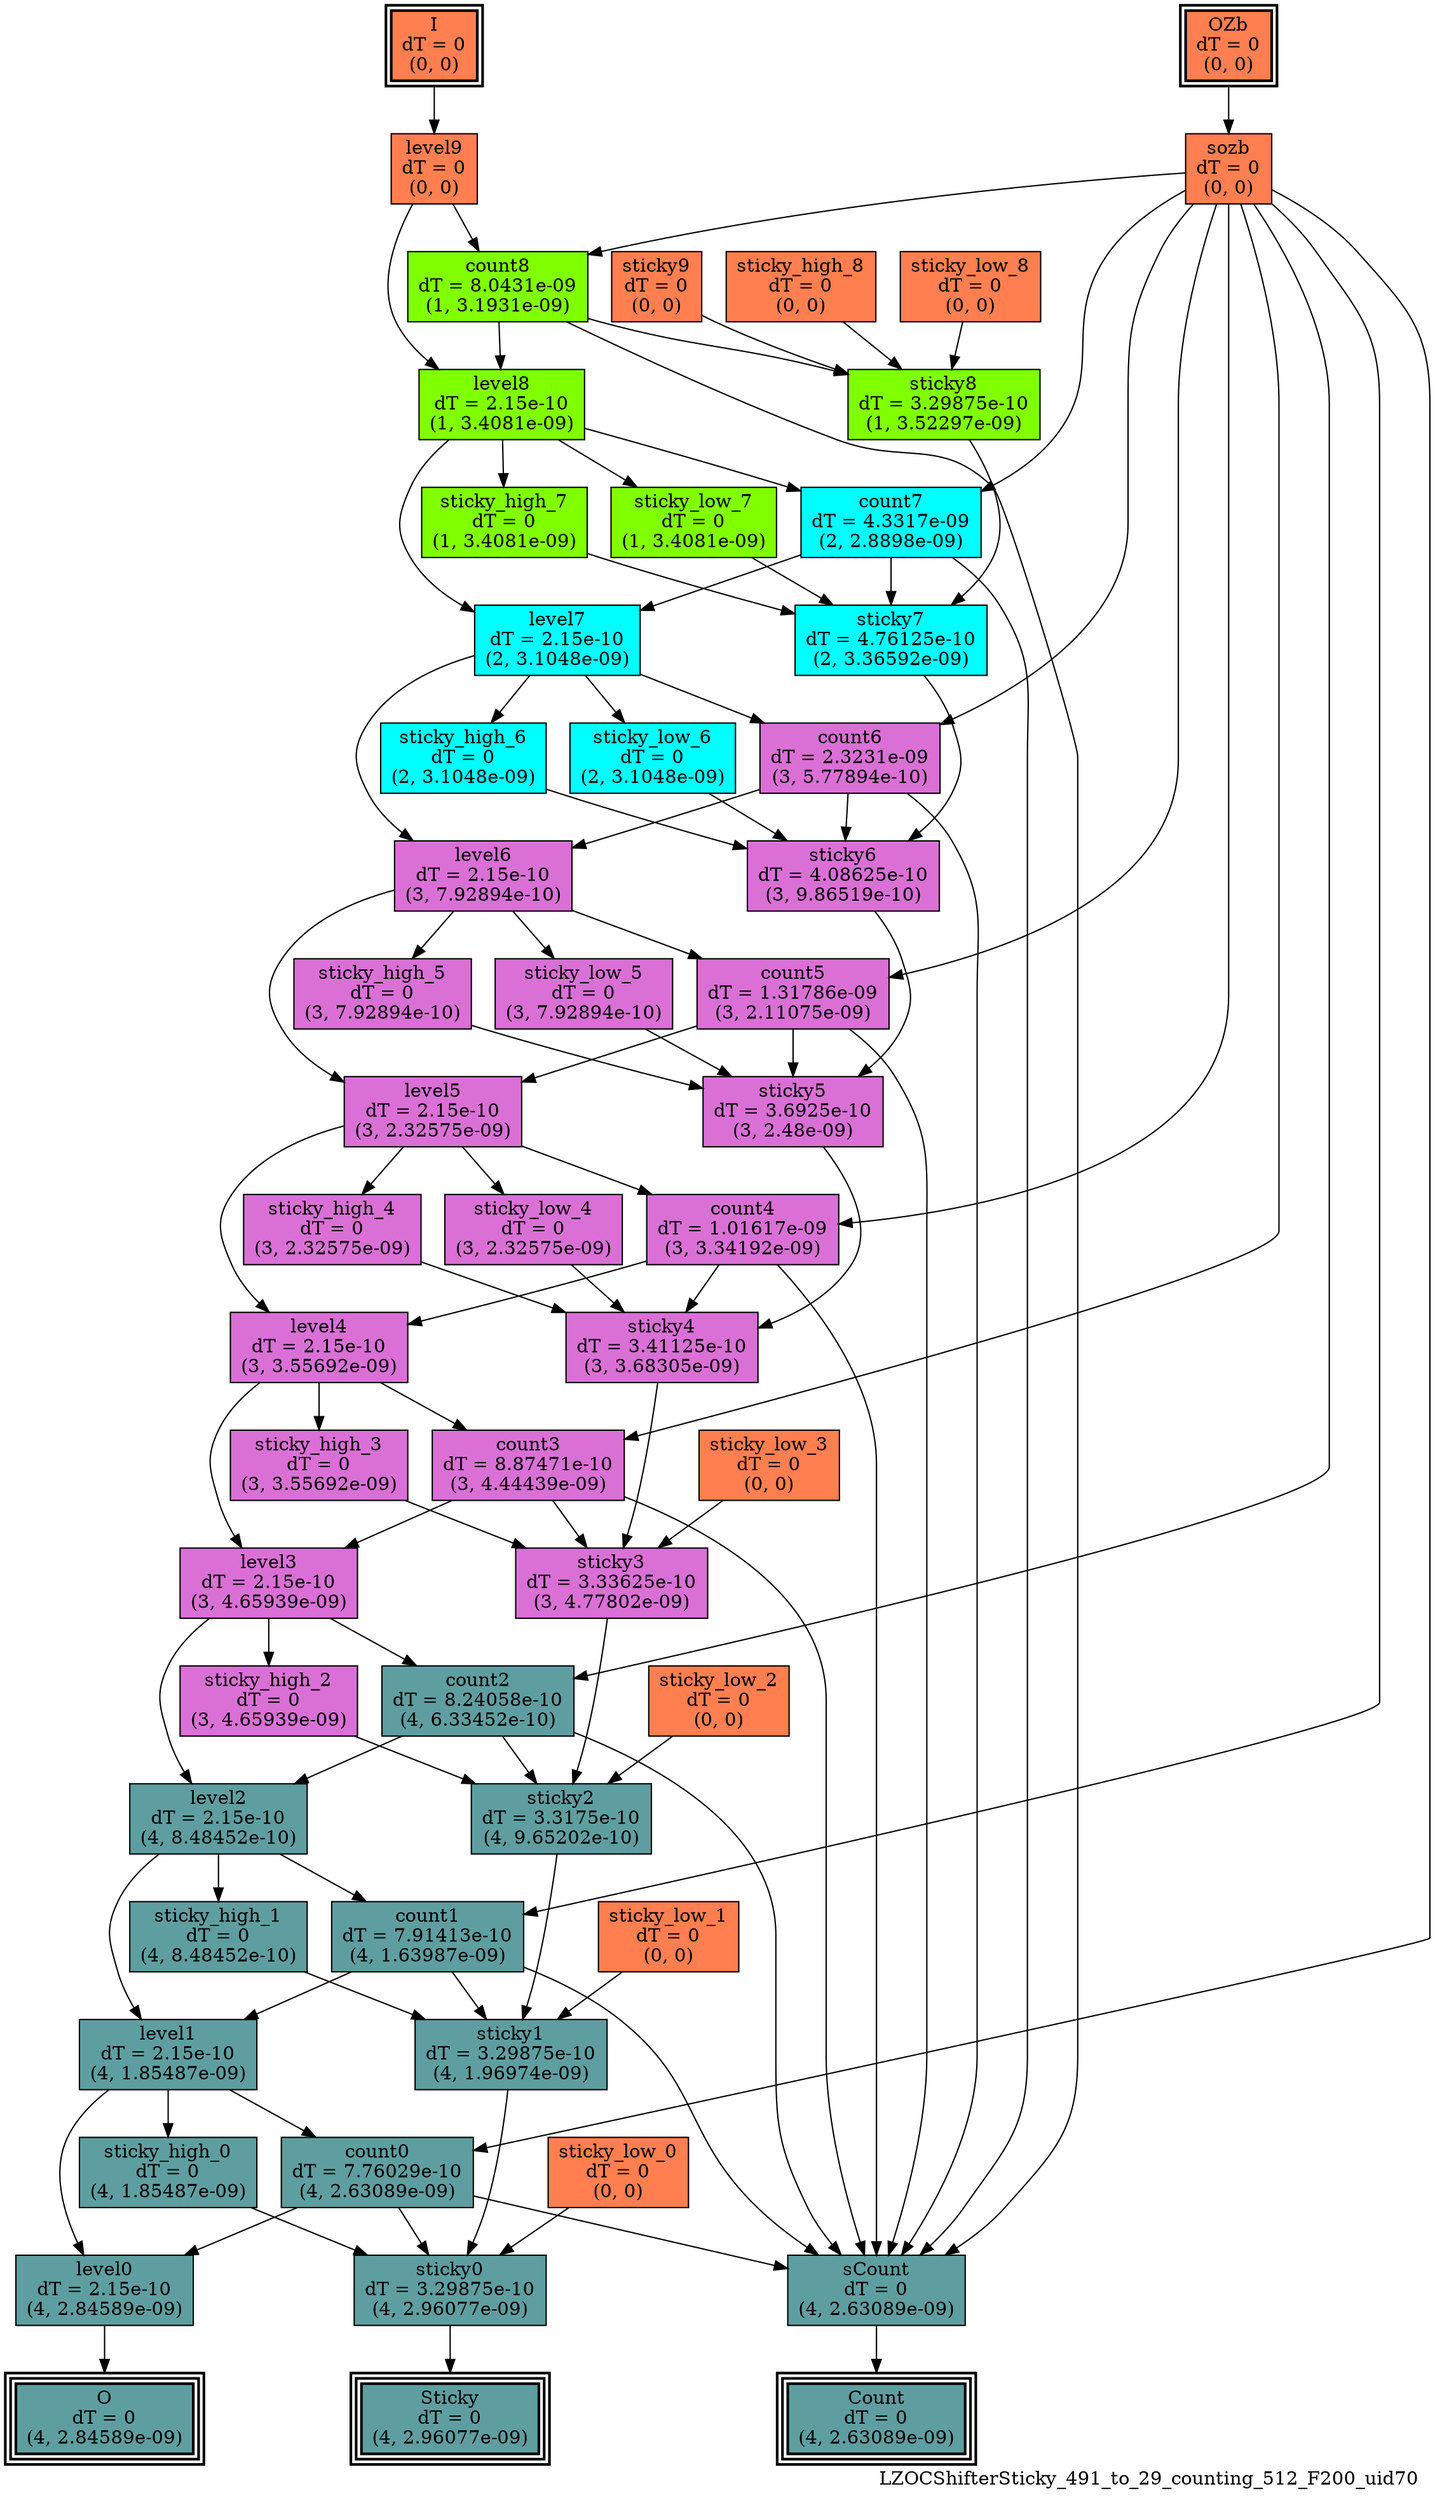 digraph LZOCShifterSticky_491_to_29_counting_512_F200_uid70
{
	//graph drawing options
	label=LZOCShifterSticky_491_to_29_counting_512_F200_uid70;
	labelloc=bottom;
	labeljust=right;
	ratio=auto;
	nodesep=0.25;
	ranksep=0.5;

	//input/output signals of operator LZOCShifterSticky_491_to_29_counting_512_F200_uid70
	I__LZOCShifterSticky_491_to_29_counting_512_F200_uid70 [ label="I\ndT = 0\n(0, 0)", shape=box, color=black, style="bold, filled", fillcolor=coral, peripheries=2 ];
	OZb__LZOCShifterSticky_491_to_29_counting_512_F200_uid70 [ label="OZb\ndT = 0\n(0, 0)", shape=box, color=black, style="bold, filled", fillcolor=coral, peripheries=2 ];
	Count__LZOCShifterSticky_491_to_29_counting_512_F200_uid70 [ label="Count\ndT = 0\n(4, 2.63089e-09)", shape=box, color=black, style="bold, filled", fillcolor=cadetblue, peripheries=3 ];
	O__LZOCShifterSticky_491_to_29_counting_512_F200_uid70 [ label="O\ndT = 0\n(4, 2.84589e-09)", shape=box, color=black, style="bold, filled", fillcolor=cadetblue, peripheries=3 ];
	Sticky__LZOCShifterSticky_491_to_29_counting_512_F200_uid70 [ label="Sticky\ndT = 0\n(4, 2.96077e-09)", shape=box, color=black, style="bold, filled", fillcolor=cadetblue, peripheries=3 ];
	{rank=same I__LZOCShifterSticky_491_to_29_counting_512_F200_uid70, OZb__LZOCShifterSticky_491_to_29_counting_512_F200_uid70};
	{rank=same Count__LZOCShifterSticky_491_to_29_counting_512_F200_uid70, O__LZOCShifterSticky_491_to_29_counting_512_F200_uid70, Sticky__LZOCShifterSticky_491_to_29_counting_512_F200_uid70};
	//internal signals of operator LZOCShifterSticky_491_to_29_counting_512_F200_uid70
	level9__LZOCShifterSticky_491_to_29_counting_512_F200_uid70 [ label="level9\ndT = 0\n(0, 0)", shape=box, color=black, style=filled, fillcolor=coral, peripheries=1 ];
	sozb__LZOCShifterSticky_491_to_29_counting_512_F200_uid70 [ label="sozb\ndT = 0\n(0, 0)", shape=box, color=black, style=filled, fillcolor=coral, peripheries=1 ];
	sticky9__LZOCShifterSticky_491_to_29_counting_512_F200_uid70 [ label="sticky9\ndT = 0\n(0, 0)", shape=box, color=black, style=filled, fillcolor=coral, peripheries=1 ];
	count8__LZOCShifterSticky_491_to_29_counting_512_F200_uid70 [ label="count8\ndT = 8.0431e-09\n(1, 3.1931e-09)", shape=box, color=black, style=filled, fillcolor=chartreuse, peripheries=1 ];
	level8__LZOCShifterSticky_491_to_29_counting_512_F200_uid70 [ label="level8\ndT = 2.15e-10\n(1, 3.4081e-09)", shape=box, color=black, style=filled, fillcolor=chartreuse, peripheries=1 ];
	sticky_high_8__LZOCShifterSticky_491_to_29_counting_512_F200_uid70 [ label="sticky_high_8\ndT = 0\n(0, 0)", shape=box, color=black, style=filled, fillcolor=coral, peripheries=1 ];
	sticky_low_8__LZOCShifterSticky_491_to_29_counting_512_F200_uid70 [ label="sticky_low_8\ndT = 0\n(0, 0)", shape=box, color=black, style=filled, fillcolor=coral, peripheries=1 ];
	sticky8__LZOCShifterSticky_491_to_29_counting_512_F200_uid70 [ label="sticky8\ndT = 3.29875e-10\n(1, 3.52297e-09)", shape=box, color=black, style=filled, fillcolor=chartreuse, peripheries=1 ];
	count7__LZOCShifterSticky_491_to_29_counting_512_F200_uid70 [ label="count7\ndT = 4.3317e-09\n(2, 2.8898e-09)", shape=box, color=black, style=filled, fillcolor=cyan, peripheries=1 ];
	level7__LZOCShifterSticky_491_to_29_counting_512_F200_uid70 [ label="level7\ndT = 2.15e-10\n(2, 3.1048e-09)", shape=box, color=black, style=filled, fillcolor=cyan, peripheries=1 ];
	sticky_high_7__LZOCShifterSticky_491_to_29_counting_512_F200_uid70 [ label="sticky_high_7\ndT = 0\n(1, 3.4081e-09)", shape=box, color=black, style=filled, fillcolor=chartreuse, peripheries=1 ];
	sticky_low_7__LZOCShifterSticky_491_to_29_counting_512_F200_uid70 [ label="sticky_low_7\ndT = 0\n(1, 3.4081e-09)", shape=box, color=black, style=filled, fillcolor=chartreuse, peripheries=1 ];
	sticky7__LZOCShifterSticky_491_to_29_counting_512_F200_uid70 [ label="sticky7\ndT = 4.76125e-10\n(2, 3.36592e-09)", shape=box, color=black, style=filled, fillcolor=cyan, peripheries=1 ];
	count6__LZOCShifterSticky_491_to_29_counting_512_F200_uid70 [ label="count6\ndT = 2.3231e-09\n(3, 5.77894e-10)", shape=box, color=black, style=filled, fillcolor=orchid, peripheries=1 ];
	level6__LZOCShifterSticky_491_to_29_counting_512_F200_uid70 [ label="level6\ndT = 2.15e-10\n(3, 7.92894e-10)", shape=box, color=black, style=filled, fillcolor=orchid, peripheries=1 ];
	sticky_high_6__LZOCShifterSticky_491_to_29_counting_512_F200_uid70 [ label="sticky_high_6\ndT = 0\n(2, 3.1048e-09)", shape=box, color=black, style=filled, fillcolor=cyan, peripheries=1 ];
	sticky_low_6__LZOCShifterSticky_491_to_29_counting_512_F200_uid70 [ label="sticky_low_6\ndT = 0\n(2, 3.1048e-09)", shape=box, color=black, style=filled, fillcolor=cyan, peripheries=1 ];
	sticky6__LZOCShifterSticky_491_to_29_counting_512_F200_uid70 [ label="sticky6\ndT = 4.08625e-10\n(3, 9.86519e-10)", shape=box, color=black, style=filled, fillcolor=orchid, peripheries=1 ];
	count5__LZOCShifterSticky_491_to_29_counting_512_F200_uid70 [ label="count5\ndT = 1.31786e-09\n(3, 2.11075e-09)", shape=box, color=black, style=filled, fillcolor=orchid, peripheries=1 ];
	level5__LZOCShifterSticky_491_to_29_counting_512_F200_uid70 [ label="level5\ndT = 2.15e-10\n(3, 2.32575e-09)", shape=box, color=black, style=filled, fillcolor=orchid, peripheries=1 ];
	sticky_high_5__LZOCShifterSticky_491_to_29_counting_512_F200_uid70 [ label="sticky_high_5\ndT = 0\n(3, 7.92894e-10)", shape=box, color=black, style=filled, fillcolor=orchid, peripheries=1 ];
	sticky_low_5__LZOCShifterSticky_491_to_29_counting_512_F200_uid70 [ label="sticky_low_5\ndT = 0\n(3, 7.92894e-10)", shape=box, color=black, style=filled, fillcolor=orchid, peripheries=1 ];
	sticky5__LZOCShifterSticky_491_to_29_counting_512_F200_uid70 [ label="sticky5\ndT = 3.6925e-10\n(3, 2.48e-09)", shape=box, color=black, style=filled, fillcolor=orchid, peripheries=1 ];
	count4__LZOCShifterSticky_491_to_29_counting_512_F200_uid70 [ label="count4\ndT = 1.01617e-09\n(3, 3.34192e-09)", shape=box, color=black, style=filled, fillcolor=orchid, peripheries=1 ];
	level4__LZOCShifterSticky_491_to_29_counting_512_F200_uid70 [ label="level4\ndT = 2.15e-10\n(3, 3.55692e-09)", shape=box, color=black, style=filled, fillcolor=orchid, peripheries=1 ];
	sticky_high_4__LZOCShifterSticky_491_to_29_counting_512_F200_uid70 [ label="sticky_high_4\ndT = 0\n(3, 2.32575e-09)", shape=box, color=black, style=filled, fillcolor=orchid, peripheries=1 ];
	sticky_low_4__LZOCShifterSticky_491_to_29_counting_512_F200_uid70 [ label="sticky_low_4\ndT = 0\n(3, 2.32575e-09)", shape=box, color=black, style=filled, fillcolor=orchid, peripheries=1 ];
	sticky4__LZOCShifterSticky_491_to_29_counting_512_F200_uid70 [ label="sticky4\ndT = 3.41125e-10\n(3, 3.68305e-09)", shape=box, color=black, style=filled, fillcolor=orchid, peripheries=1 ];
	count3__LZOCShifterSticky_491_to_29_counting_512_F200_uid70 [ label="count3\ndT = 8.87471e-10\n(3, 4.44439e-09)", shape=box, color=black, style=filled, fillcolor=orchid, peripheries=1 ];
	level3__LZOCShifterSticky_491_to_29_counting_512_F200_uid70 [ label="level3\ndT = 2.15e-10\n(3, 4.65939e-09)", shape=box, color=black, style=filled, fillcolor=orchid, peripheries=1 ];
	sticky_high_3__LZOCShifterSticky_491_to_29_counting_512_F200_uid70 [ label="sticky_high_3\ndT = 0\n(3, 3.55692e-09)", shape=box, color=black, style=filled, fillcolor=orchid, peripheries=1 ];
	sticky_low_3__LZOCShifterSticky_491_to_29_counting_512_F200_uid70 [ label="sticky_low_3\ndT = 0\n(0, 0)", shape=box, color=black, style=filled, fillcolor=coral, peripheries=1 ];
	sticky3__LZOCShifterSticky_491_to_29_counting_512_F200_uid70 [ label="sticky3\ndT = 3.33625e-10\n(3, 4.77802e-09)", shape=box, color=black, style=filled, fillcolor=orchid, peripheries=1 ];
	count2__LZOCShifterSticky_491_to_29_counting_512_F200_uid70 [ label="count2\ndT = 8.24058e-10\n(4, 6.33452e-10)", shape=box, color=black, style=filled, fillcolor=cadetblue, peripheries=1 ];
	level2__LZOCShifterSticky_491_to_29_counting_512_F200_uid70 [ label="level2\ndT = 2.15e-10\n(4, 8.48452e-10)", shape=box, color=black, style=filled, fillcolor=cadetblue, peripheries=1 ];
	sticky_high_2__LZOCShifterSticky_491_to_29_counting_512_F200_uid70 [ label="sticky_high_2\ndT = 0\n(3, 4.65939e-09)", shape=box, color=black, style=filled, fillcolor=orchid, peripheries=1 ];
	sticky_low_2__LZOCShifterSticky_491_to_29_counting_512_F200_uid70 [ label="sticky_low_2\ndT = 0\n(0, 0)", shape=box, color=black, style=filled, fillcolor=coral, peripheries=1 ];
	sticky2__LZOCShifterSticky_491_to_29_counting_512_F200_uid70 [ label="sticky2\ndT = 3.3175e-10\n(4, 9.65202e-10)", shape=box, color=black, style=filled, fillcolor=cadetblue, peripheries=1 ];
	count1__LZOCShifterSticky_491_to_29_counting_512_F200_uid70 [ label="count1\ndT = 7.91413e-10\n(4, 1.63987e-09)", shape=box, color=black, style=filled, fillcolor=cadetblue, peripheries=1 ];
	level1__LZOCShifterSticky_491_to_29_counting_512_F200_uid70 [ label="level1\ndT = 2.15e-10\n(4, 1.85487e-09)", shape=box, color=black, style=filled, fillcolor=cadetblue, peripheries=1 ];
	sticky_high_1__LZOCShifterSticky_491_to_29_counting_512_F200_uid70 [ label="sticky_high_1\ndT = 0\n(4, 8.48452e-10)", shape=box, color=black, style=filled, fillcolor=cadetblue, peripheries=1 ];
	sticky_low_1__LZOCShifterSticky_491_to_29_counting_512_F200_uid70 [ label="sticky_low_1\ndT = 0\n(0, 0)", shape=box, color=black, style=filled, fillcolor=coral, peripheries=1 ];
	sticky1__LZOCShifterSticky_491_to_29_counting_512_F200_uid70 [ label="sticky1\ndT = 3.29875e-10\n(4, 1.96974e-09)", shape=box, color=black, style=filled, fillcolor=cadetblue, peripheries=1 ];
	count0__LZOCShifterSticky_491_to_29_counting_512_F200_uid70 [ label="count0\ndT = 7.76029e-10\n(4, 2.63089e-09)", shape=box, color=black, style=filled, fillcolor=cadetblue, peripheries=1 ];
	level0__LZOCShifterSticky_491_to_29_counting_512_F200_uid70 [ label="level0\ndT = 2.15e-10\n(4, 2.84589e-09)", shape=box, color=black, style=filled, fillcolor=cadetblue, peripheries=1 ];
	sticky_high_0__LZOCShifterSticky_491_to_29_counting_512_F200_uid70 [ label="sticky_high_0\ndT = 0\n(4, 1.85487e-09)", shape=box, color=black, style=filled, fillcolor=cadetblue, peripheries=1 ];
	sticky_low_0__LZOCShifterSticky_491_to_29_counting_512_F200_uid70 [ label="sticky_low_0\ndT = 0\n(0, 0)", shape=box, color=black, style=filled, fillcolor=coral, peripheries=1 ];
	sticky0__LZOCShifterSticky_491_to_29_counting_512_F200_uid70 [ label="sticky0\ndT = 3.29875e-10\n(4, 2.96077e-09)", shape=box, color=black, style=filled, fillcolor=cadetblue, peripheries=1 ];
	sCount__LZOCShifterSticky_491_to_29_counting_512_F200_uid70 [ label="sCount\ndT = 0\n(4, 2.63089e-09)", shape=box, color=black, style=filled, fillcolor=cadetblue, peripheries=1 ];

	//subcomponents of operator LZOCShifterSticky_491_to_29_counting_512_F200_uid70

	//input and internal signal connections of operator LZOCShifterSticky_491_to_29_counting_512_F200_uid70
	I__LZOCShifterSticky_491_to_29_counting_512_F200_uid70 -> level9__LZOCShifterSticky_491_to_29_counting_512_F200_uid70 [ arrowhead=normal, arrowsize=1.0, arrowtail=normal, color=black, dir=forward  ];
	OZb__LZOCShifterSticky_491_to_29_counting_512_F200_uid70 -> sozb__LZOCShifterSticky_491_to_29_counting_512_F200_uid70 [ arrowhead=normal, arrowsize=1.0, arrowtail=normal, color=black, dir=forward  ];
	level9__LZOCShifterSticky_491_to_29_counting_512_F200_uid70 -> count8__LZOCShifterSticky_491_to_29_counting_512_F200_uid70 [ arrowhead=normal, arrowsize=1.0, arrowtail=normal, color=black, dir=forward  ];
	level9__LZOCShifterSticky_491_to_29_counting_512_F200_uid70 -> level8__LZOCShifterSticky_491_to_29_counting_512_F200_uid70 [ arrowhead=normal, arrowsize=1.0, arrowtail=normal, color=black, dir=forward  ];
	sozb__LZOCShifterSticky_491_to_29_counting_512_F200_uid70 -> count8__LZOCShifterSticky_491_to_29_counting_512_F200_uid70 [ arrowhead=normal, arrowsize=1.0, arrowtail=normal, color=black, dir=forward  ];
	sozb__LZOCShifterSticky_491_to_29_counting_512_F200_uid70 -> count7__LZOCShifterSticky_491_to_29_counting_512_F200_uid70 [ arrowhead=normal, arrowsize=1.0, arrowtail=normal, color=black, dir=forward  ];
	sozb__LZOCShifterSticky_491_to_29_counting_512_F200_uid70 -> count6__LZOCShifterSticky_491_to_29_counting_512_F200_uid70 [ arrowhead=normal, arrowsize=1.0, arrowtail=normal, color=black, dir=forward  ];
	sozb__LZOCShifterSticky_491_to_29_counting_512_F200_uid70 -> count5__LZOCShifterSticky_491_to_29_counting_512_F200_uid70 [ arrowhead=normal, arrowsize=1.0, arrowtail=normal, color=black, dir=forward  ];
	sozb__LZOCShifterSticky_491_to_29_counting_512_F200_uid70 -> count4__LZOCShifterSticky_491_to_29_counting_512_F200_uid70 [ arrowhead=normal, arrowsize=1.0, arrowtail=normal, color=black, dir=forward  ];
	sozb__LZOCShifterSticky_491_to_29_counting_512_F200_uid70 -> count3__LZOCShifterSticky_491_to_29_counting_512_F200_uid70 [ arrowhead=normal, arrowsize=1.0, arrowtail=normal, color=black, dir=forward  ];
	sozb__LZOCShifterSticky_491_to_29_counting_512_F200_uid70 -> count2__LZOCShifterSticky_491_to_29_counting_512_F200_uid70 [ arrowhead=normal, arrowsize=1.0, arrowtail=normal, color=black, dir=forward  ];
	sozb__LZOCShifterSticky_491_to_29_counting_512_F200_uid70 -> count1__LZOCShifterSticky_491_to_29_counting_512_F200_uid70 [ arrowhead=normal, arrowsize=1.0, arrowtail=normal, color=black, dir=forward  ];
	sozb__LZOCShifterSticky_491_to_29_counting_512_F200_uid70 -> count0__LZOCShifterSticky_491_to_29_counting_512_F200_uid70 [ arrowhead=normal, arrowsize=1.0, arrowtail=normal, color=black, dir=forward  ];
	sticky9__LZOCShifterSticky_491_to_29_counting_512_F200_uid70 -> sticky8__LZOCShifterSticky_491_to_29_counting_512_F200_uid70 [ arrowhead=normal, arrowsize=1.0, arrowtail=normal, color=black, dir=forward  ];
	count8__LZOCShifterSticky_491_to_29_counting_512_F200_uid70 -> level8__LZOCShifterSticky_491_to_29_counting_512_F200_uid70 [ arrowhead=normal, arrowsize=1.0, arrowtail=normal, color=black, dir=forward  ];
	count8__LZOCShifterSticky_491_to_29_counting_512_F200_uid70 -> sticky8__LZOCShifterSticky_491_to_29_counting_512_F200_uid70 [ arrowhead=normal, arrowsize=1.0, arrowtail=normal, color=black, dir=forward  ];
	count8__LZOCShifterSticky_491_to_29_counting_512_F200_uid70 -> sCount__LZOCShifterSticky_491_to_29_counting_512_F200_uid70 [ arrowhead=normal, arrowsize=1.0, arrowtail=normal, color=black, dir=forward  ];
	level8__LZOCShifterSticky_491_to_29_counting_512_F200_uid70 -> count7__LZOCShifterSticky_491_to_29_counting_512_F200_uid70 [ arrowhead=normal, arrowsize=1.0, arrowtail=normal, color=black, dir=forward  ];
	level8__LZOCShifterSticky_491_to_29_counting_512_F200_uid70 -> level7__LZOCShifterSticky_491_to_29_counting_512_F200_uid70 [ arrowhead=normal, arrowsize=1.0, arrowtail=normal, color=black, dir=forward  ];
	level8__LZOCShifterSticky_491_to_29_counting_512_F200_uid70 -> sticky_high_7__LZOCShifterSticky_491_to_29_counting_512_F200_uid70 [ arrowhead=normal, arrowsize=1.0, arrowtail=normal, color=black, dir=forward  ];
	level8__LZOCShifterSticky_491_to_29_counting_512_F200_uid70 -> sticky_low_7__LZOCShifterSticky_491_to_29_counting_512_F200_uid70 [ arrowhead=normal, arrowsize=1.0, arrowtail=normal, color=black, dir=forward  ];
	sticky_high_8__LZOCShifterSticky_491_to_29_counting_512_F200_uid70 -> sticky8__LZOCShifterSticky_491_to_29_counting_512_F200_uid70 [ arrowhead=normal, arrowsize=1.0, arrowtail=normal, color=black, dir=forward  ];
	sticky_low_8__LZOCShifterSticky_491_to_29_counting_512_F200_uid70 -> sticky8__LZOCShifterSticky_491_to_29_counting_512_F200_uid70 [ arrowhead=normal, arrowsize=1.0, arrowtail=normal, color=black, dir=forward  ];
	sticky8__LZOCShifterSticky_491_to_29_counting_512_F200_uid70 -> sticky7__LZOCShifterSticky_491_to_29_counting_512_F200_uid70 [ arrowhead=normal, arrowsize=1.0, arrowtail=normal, color=black, dir=forward  ];
	count7__LZOCShifterSticky_491_to_29_counting_512_F200_uid70 -> level7__LZOCShifterSticky_491_to_29_counting_512_F200_uid70 [ arrowhead=normal, arrowsize=1.0, arrowtail=normal, color=black, dir=forward  ];
	count7__LZOCShifterSticky_491_to_29_counting_512_F200_uid70 -> sticky7__LZOCShifterSticky_491_to_29_counting_512_F200_uid70 [ arrowhead=normal, arrowsize=1.0, arrowtail=normal, color=black, dir=forward  ];
	count7__LZOCShifterSticky_491_to_29_counting_512_F200_uid70 -> sCount__LZOCShifterSticky_491_to_29_counting_512_F200_uid70 [ arrowhead=normal, arrowsize=1.0, arrowtail=normal, color=black, dir=forward  ];
	level7__LZOCShifterSticky_491_to_29_counting_512_F200_uid70 -> count6__LZOCShifterSticky_491_to_29_counting_512_F200_uid70 [ arrowhead=normal, arrowsize=1.0, arrowtail=normal, color=black, dir=forward  ];
	level7__LZOCShifterSticky_491_to_29_counting_512_F200_uid70 -> level6__LZOCShifterSticky_491_to_29_counting_512_F200_uid70 [ arrowhead=normal, arrowsize=1.0, arrowtail=normal, color=black, dir=forward  ];
	level7__LZOCShifterSticky_491_to_29_counting_512_F200_uid70 -> sticky_high_6__LZOCShifterSticky_491_to_29_counting_512_F200_uid70 [ arrowhead=normal, arrowsize=1.0, arrowtail=normal, color=black, dir=forward  ];
	level7__LZOCShifterSticky_491_to_29_counting_512_F200_uid70 -> sticky_low_6__LZOCShifterSticky_491_to_29_counting_512_F200_uid70 [ arrowhead=normal, arrowsize=1.0, arrowtail=normal, color=black, dir=forward  ];
	sticky_high_7__LZOCShifterSticky_491_to_29_counting_512_F200_uid70 -> sticky7__LZOCShifterSticky_491_to_29_counting_512_F200_uid70 [ arrowhead=normal, arrowsize=1.0, arrowtail=normal, color=black, dir=forward  ];
	sticky_low_7__LZOCShifterSticky_491_to_29_counting_512_F200_uid70 -> sticky7__LZOCShifterSticky_491_to_29_counting_512_F200_uid70 [ arrowhead=normal, arrowsize=1.0, arrowtail=normal, color=black, dir=forward  ];
	sticky7__LZOCShifterSticky_491_to_29_counting_512_F200_uid70 -> sticky6__LZOCShifterSticky_491_to_29_counting_512_F200_uid70 [ arrowhead=normal, arrowsize=1.0, arrowtail=normal, color=black, dir=forward  ];
	count6__LZOCShifterSticky_491_to_29_counting_512_F200_uid70 -> level6__LZOCShifterSticky_491_to_29_counting_512_F200_uid70 [ arrowhead=normal, arrowsize=1.0, arrowtail=normal, color=black, dir=forward  ];
	count6__LZOCShifterSticky_491_to_29_counting_512_F200_uid70 -> sticky6__LZOCShifterSticky_491_to_29_counting_512_F200_uid70 [ arrowhead=normal, arrowsize=1.0, arrowtail=normal, color=black, dir=forward  ];
	count6__LZOCShifterSticky_491_to_29_counting_512_F200_uid70 -> sCount__LZOCShifterSticky_491_to_29_counting_512_F200_uid70 [ arrowhead=normal, arrowsize=1.0, arrowtail=normal, color=black, dir=forward  ];
	level6__LZOCShifterSticky_491_to_29_counting_512_F200_uid70 -> count5__LZOCShifterSticky_491_to_29_counting_512_F200_uid70 [ arrowhead=normal, arrowsize=1.0, arrowtail=normal, color=black, dir=forward  ];
	level6__LZOCShifterSticky_491_to_29_counting_512_F200_uid70 -> level5__LZOCShifterSticky_491_to_29_counting_512_F200_uid70 [ arrowhead=normal, arrowsize=1.0, arrowtail=normal, color=black, dir=forward  ];
	level6__LZOCShifterSticky_491_to_29_counting_512_F200_uid70 -> sticky_high_5__LZOCShifterSticky_491_to_29_counting_512_F200_uid70 [ arrowhead=normal, arrowsize=1.0, arrowtail=normal, color=black, dir=forward  ];
	level6__LZOCShifterSticky_491_to_29_counting_512_F200_uid70 -> sticky_low_5__LZOCShifterSticky_491_to_29_counting_512_F200_uid70 [ arrowhead=normal, arrowsize=1.0, arrowtail=normal, color=black, dir=forward  ];
	sticky_high_6__LZOCShifterSticky_491_to_29_counting_512_F200_uid70 -> sticky6__LZOCShifterSticky_491_to_29_counting_512_F200_uid70 [ arrowhead=normal, arrowsize=1.0, arrowtail=normal, color=black, dir=forward  ];
	sticky_low_6__LZOCShifterSticky_491_to_29_counting_512_F200_uid70 -> sticky6__LZOCShifterSticky_491_to_29_counting_512_F200_uid70 [ arrowhead=normal, arrowsize=1.0, arrowtail=normal, color=black, dir=forward  ];
	sticky6__LZOCShifterSticky_491_to_29_counting_512_F200_uid70 -> sticky5__LZOCShifterSticky_491_to_29_counting_512_F200_uid70 [ arrowhead=normal, arrowsize=1.0, arrowtail=normal, color=black, dir=forward  ];
	count5__LZOCShifterSticky_491_to_29_counting_512_F200_uid70 -> level5__LZOCShifterSticky_491_to_29_counting_512_F200_uid70 [ arrowhead=normal, arrowsize=1.0, arrowtail=normal, color=black, dir=forward  ];
	count5__LZOCShifterSticky_491_to_29_counting_512_F200_uid70 -> sticky5__LZOCShifterSticky_491_to_29_counting_512_F200_uid70 [ arrowhead=normal, arrowsize=1.0, arrowtail=normal, color=black, dir=forward  ];
	count5__LZOCShifterSticky_491_to_29_counting_512_F200_uid70 -> sCount__LZOCShifterSticky_491_to_29_counting_512_F200_uid70 [ arrowhead=normal, arrowsize=1.0, arrowtail=normal, color=black, dir=forward  ];
	level5__LZOCShifterSticky_491_to_29_counting_512_F200_uid70 -> count4__LZOCShifterSticky_491_to_29_counting_512_F200_uid70 [ arrowhead=normal, arrowsize=1.0, arrowtail=normal, color=black, dir=forward  ];
	level5__LZOCShifterSticky_491_to_29_counting_512_F200_uid70 -> level4__LZOCShifterSticky_491_to_29_counting_512_F200_uid70 [ arrowhead=normal, arrowsize=1.0, arrowtail=normal, color=black, dir=forward  ];
	level5__LZOCShifterSticky_491_to_29_counting_512_F200_uid70 -> sticky_high_4__LZOCShifterSticky_491_to_29_counting_512_F200_uid70 [ arrowhead=normal, arrowsize=1.0, arrowtail=normal, color=black, dir=forward  ];
	level5__LZOCShifterSticky_491_to_29_counting_512_F200_uid70 -> sticky_low_4__LZOCShifterSticky_491_to_29_counting_512_F200_uid70 [ arrowhead=normal, arrowsize=1.0, arrowtail=normal, color=black, dir=forward  ];
	sticky_high_5__LZOCShifterSticky_491_to_29_counting_512_F200_uid70 -> sticky5__LZOCShifterSticky_491_to_29_counting_512_F200_uid70 [ arrowhead=normal, arrowsize=1.0, arrowtail=normal, color=black, dir=forward  ];
	sticky_low_5__LZOCShifterSticky_491_to_29_counting_512_F200_uid70 -> sticky5__LZOCShifterSticky_491_to_29_counting_512_F200_uid70 [ arrowhead=normal, arrowsize=1.0, arrowtail=normal, color=black, dir=forward  ];
	sticky5__LZOCShifterSticky_491_to_29_counting_512_F200_uid70 -> sticky4__LZOCShifterSticky_491_to_29_counting_512_F200_uid70 [ arrowhead=normal, arrowsize=1.0, arrowtail=normal, color=black, dir=forward  ];
	count4__LZOCShifterSticky_491_to_29_counting_512_F200_uid70 -> level4__LZOCShifterSticky_491_to_29_counting_512_F200_uid70 [ arrowhead=normal, arrowsize=1.0, arrowtail=normal, color=black, dir=forward  ];
	count4__LZOCShifterSticky_491_to_29_counting_512_F200_uid70 -> sticky4__LZOCShifterSticky_491_to_29_counting_512_F200_uid70 [ arrowhead=normal, arrowsize=1.0, arrowtail=normal, color=black, dir=forward  ];
	count4__LZOCShifterSticky_491_to_29_counting_512_F200_uid70 -> sCount__LZOCShifterSticky_491_to_29_counting_512_F200_uid70 [ arrowhead=normal, arrowsize=1.0, arrowtail=normal, color=black, dir=forward  ];
	level4__LZOCShifterSticky_491_to_29_counting_512_F200_uid70 -> count3__LZOCShifterSticky_491_to_29_counting_512_F200_uid70 [ arrowhead=normal, arrowsize=1.0, arrowtail=normal, color=black, dir=forward  ];
	level4__LZOCShifterSticky_491_to_29_counting_512_F200_uid70 -> level3__LZOCShifterSticky_491_to_29_counting_512_F200_uid70 [ arrowhead=normal, arrowsize=1.0, arrowtail=normal, color=black, dir=forward  ];
	level4__LZOCShifterSticky_491_to_29_counting_512_F200_uid70 -> sticky_high_3__LZOCShifterSticky_491_to_29_counting_512_F200_uid70 [ arrowhead=normal, arrowsize=1.0, arrowtail=normal, color=black, dir=forward  ];
	sticky_high_4__LZOCShifterSticky_491_to_29_counting_512_F200_uid70 -> sticky4__LZOCShifterSticky_491_to_29_counting_512_F200_uid70 [ arrowhead=normal, arrowsize=1.0, arrowtail=normal, color=black, dir=forward  ];
	sticky_low_4__LZOCShifterSticky_491_to_29_counting_512_F200_uid70 -> sticky4__LZOCShifterSticky_491_to_29_counting_512_F200_uid70 [ arrowhead=normal, arrowsize=1.0, arrowtail=normal, color=black, dir=forward  ];
	sticky4__LZOCShifterSticky_491_to_29_counting_512_F200_uid70 -> sticky3__LZOCShifterSticky_491_to_29_counting_512_F200_uid70 [ arrowhead=normal, arrowsize=1.0, arrowtail=normal, color=black, dir=forward  ];
	count3__LZOCShifterSticky_491_to_29_counting_512_F200_uid70 -> level3__LZOCShifterSticky_491_to_29_counting_512_F200_uid70 [ arrowhead=normal, arrowsize=1.0, arrowtail=normal, color=black, dir=forward  ];
	count3__LZOCShifterSticky_491_to_29_counting_512_F200_uid70 -> sticky3__LZOCShifterSticky_491_to_29_counting_512_F200_uid70 [ arrowhead=normal, arrowsize=1.0, arrowtail=normal, color=black, dir=forward  ];
	count3__LZOCShifterSticky_491_to_29_counting_512_F200_uid70 -> sCount__LZOCShifterSticky_491_to_29_counting_512_F200_uid70 [ arrowhead=normal, arrowsize=1.0, arrowtail=normal, color=black, dir=forward  ];
	level3__LZOCShifterSticky_491_to_29_counting_512_F200_uid70 -> count2__LZOCShifterSticky_491_to_29_counting_512_F200_uid70 [ arrowhead=normal, arrowsize=1.0, arrowtail=normal, color=black, dir=forward  ];
	level3__LZOCShifterSticky_491_to_29_counting_512_F200_uid70 -> level2__LZOCShifterSticky_491_to_29_counting_512_F200_uid70 [ arrowhead=normal, arrowsize=1.0, arrowtail=normal, color=black, dir=forward  ];
	level3__LZOCShifterSticky_491_to_29_counting_512_F200_uid70 -> sticky_high_2__LZOCShifterSticky_491_to_29_counting_512_F200_uid70 [ arrowhead=normal, arrowsize=1.0, arrowtail=normal, color=black, dir=forward  ];
	sticky_high_3__LZOCShifterSticky_491_to_29_counting_512_F200_uid70 -> sticky3__LZOCShifterSticky_491_to_29_counting_512_F200_uid70 [ arrowhead=normal, arrowsize=1.0, arrowtail=normal, color=black, dir=forward  ];
	sticky_low_3__LZOCShifterSticky_491_to_29_counting_512_F200_uid70 -> sticky3__LZOCShifterSticky_491_to_29_counting_512_F200_uid70 [ arrowhead=normal, arrowsize=1.0, arrowtail=normal, color=black, dir=forward  ];
	sticky3__LZOCShifterSticky_491_to_29_counting_512_F200_uid70 -> sticky2__LZOCShifterSticky_491_to_29_counting_512_F200_uid70 [ arrowhead=normal, arrowsize=1.0, arrowtail=normal, color=black, dir=forward  ];
	count2__LZOCShifterSticky_491_to_29_counting_512_F200_uid70 -> level2__LZOCShifterSticky_491_to_29_counting_512_F200_uid70 [ arrowhead=normal, arrowsize=1.0, arrowtail=normal, color=black, dir=forward  ];
	count2__LZOCShifterSticky_491_to_29_counting_512_F200_uid70 -> sticky2__LZOCShifterSticky_491_to_29_counting_512_F200_uid70 [ arrowhead=normal, arrowsize=1.0, arrowtail=normal, color=black, dir=forward  ];
	count2__LZOCShifterSticky_491_to_29_counting_512_F200_uid70 -> sCount__LZOCShifterSticky_491_to_29_counting_512_F200_uid70 [ arrowhead=normal, arrowsize=1.0, arrowtail=normal, color=black, dir=forward  ];
	level2__LZOCShifterSticky_491_to_29_counting_512_F200_uid70 -> count1__LZOCShifterSticky_491_to_29_counting_512_F200_uid70 [ arrowhead=normal, arrowsize=1.0, arrowtail=normal, color=black, dir=forward  ];
	level2__LZOCShifterSticky_491_to_29_counting_512_F200_uid70 -> level1__LZOCShifterSticky_491_to_29_counting_512_F200_uid70 [ arrowhead=normal, arrowsize=1.0, arrowtail=normal, color=black, dir=forward  ];
	level2__LZOCShifterSticky_491_to_29_counting_512_F200_uid70 -> sticky_high_1__LZOCShifterSticky_491_to_29_counting_512_F200_uid70 [ arrowhead=normal, arrowsize=1.0, arrowtail=normal, color=black, dir=forward  ];
	sticky_high_2__LZOCShifterSticky_491_to_29_counting_512_F200_uid70 -> sticky2__LZOCShifterSticky_491_to_29_counting_512_F200_uid70 [ arrowhead=normal, arrowsize=1.0, arrowtail=normal, color=black, dir=forward  ];
	sticky_low_2__LZOCShifterSticky_491_to_29_counting_512_F200_uid70 -> sticky2__LZOCShifterSticky_491_to_29_counting_512_F200_uid70 [ arrowhead=normal, arrowsize=1.0, arrowtail=normal, color=black, dir=forward  ];
	sticky2__LZOCShifterSticky_491_to_29_counting_512_F200_uid70 -> sticky1__LZOCShifterSticky_491_to_29_counting_512_F200_uid70 [ arrowhead=normal, arrowsize=1.0, arrowtail=normal, color=black, dir=forward  ];
	count1__LZOCShifterSticky_491_to_29_counting_512_F200_uid70 -> level1__LZOCShifterSticky_491_to_29_counting_512_F200_uid70 [ arrowhead=normal, arrowsize=1.0, arrowtail=normal, color=black, dir=forward  ];
	count1__LZOCShifterSticky_491_to_29_counting_512_F200_uid70 -> sticky1__LZOCShifterSticky_491_to_29_counting_512_F200_uid70 [ arrowhead=normal, arrowsize=1.0, arrowtail=normal, color=black, dir=forward  ];
	count1__LZOCShifterSticky_491_to_29_counting_512_F200_uid70 -> sCount__LZOCShifterSticky_491_to_29_counting_512_F200_uid70 [ arrowhead=normal, arrowsize=1.0, arrowtail=normal, color=black, dir=forward  ];
	level1__LZOCShifterSticky_491_to_29_counting_512_F200_uid70 -> count0__LZOCShifterSticky_491_to_29_counting_512_F200_uid70 [ arrowhead=normal, arrowsize=1.0, arrowtail=normal, color=black, dir=forward  ];
	level1__LZOCShifterSticky_491_to_29_counting_512_F200_uid70 -> level0__LZOCShifterSticky_491_to_29_counting_512_F200_uid70 [ arrowhead=normal, arrowsize=1.0, arrowtail=normal, color=black, dir=forward  ];
	level1__LZOCShifterSticky_491_to_29_counting_512_F200_uid70 -> sticky_high_0__LZOCShifterSticky_491_to_29_counting_512_F200_uid70 [ arrowhead=normal, arrowsize=1.0, arrowtail=normal, color=black, dir=forward  ];
	sticky_high_1__LZOCShifterSticky_491_to_29_counting_512_F200_uid70 -> sticky1__LZOCShifterSticky_491_to_29_counting_512_F200_uid70 [ arrowhead=normal, arrowsize=1.0, arrowtail=normal, color=black, dir=forward  ];
	sticky_low_1__LZOCShifterSticky_491_to_29_counting_512_F200_uid70 -> sticky1__LZOCShifterSticky_491_to_29_counting_512_F200_uid70 [ arrowhead=normal, arrowsize=1.0, arrowtail=normal, color=black, dir=forward  ];
	sticky1__LZOCShifterSticky_491_to_29_counting_512_F200_uid70 -> sticky0__LZOCShifterSticky_491_to_29_counting_512_F200_uid70 [ arrowhead=normal, arrowsize=1.0, arrowtail=normal, color=black, dir=forward  ];
	count0__LZOCShifterSticky_491_to_29_counting_512_F200_uid70 -> level0__LZOCShifterSticky_491_to_29_counting_512_F200_uid70 [ arrowhead=normal, arrowsize=1.0, arrowtail=normal, color=black, dir=forward  ];
	count0__LZOCShifterSticky_491_to_29_counting_512_F200_uid70 -> sticky0__LZOCShifterSticky_491_to_29_counting_512_F200_uid70 [ arrowhead=normal, arrowsize=1.0, arrowtail=normal, color=black, dir=forward  ];
	count0__LZOCShifterSticky_491_to_29_counting_512_F200_uid70 -> sCount__LZOCShifterSticky_491_to_29_counting_512_F200_uid70 [ arrowhead=normal, arrowsize=1.0, arrowtail=normal, color=black, dir=forward  ];
	level0__LZOCShifterSticky_491_to_29_counting_512_F200_uid70 -> O__LZOCShifterSticky_491_to_29_counting_512_F200_uid70 [ arrowhead=normal, arrowsize=1.0, arrowtail=normal, color=black, dir=forward  ];
	sticky_high_0__LZOCShifterSticky_491_to_29_counting_512_F200_uid70 -> sticky0__LZOCShifterSticky_491_to_29_counting_512_F200_uid70 [ arrowhead=normal, arrowsize=1.0, arrowtail=normal, color=black, dir=forward  ];
	sticky_low_0__LZOCShifterSticky_491_to_29_counting_512_F200_uid70 -> sticky0__LZOCShifterSticky_491_to_29_counting_512_F200_uid70 [ arrowhead=normal, arrowsize=1.0, arrowtail=normal, color=black, dir=forward  ];
	sticky0__LZOCShifterSticky_491_to_29_counting_512_F200_uid70 -> Sticky__LZOCShifterSticky_491_to_29_counting_512_F200_uid70 [ arrowhead=normal, arrowsize=1.0, arrowtail=normal, color=black, dir=forward  ];
	sCount__LZOCShifterSticky_491_to_29_counting_512_F200_uid70 -> Count__LZOCShifterSticky_491_to_29_counting_512_F200_uid70 [ arrowhead=normal, arrowsize=1.0, arrowtail=normal, color=black, dir=forward  ];
}

